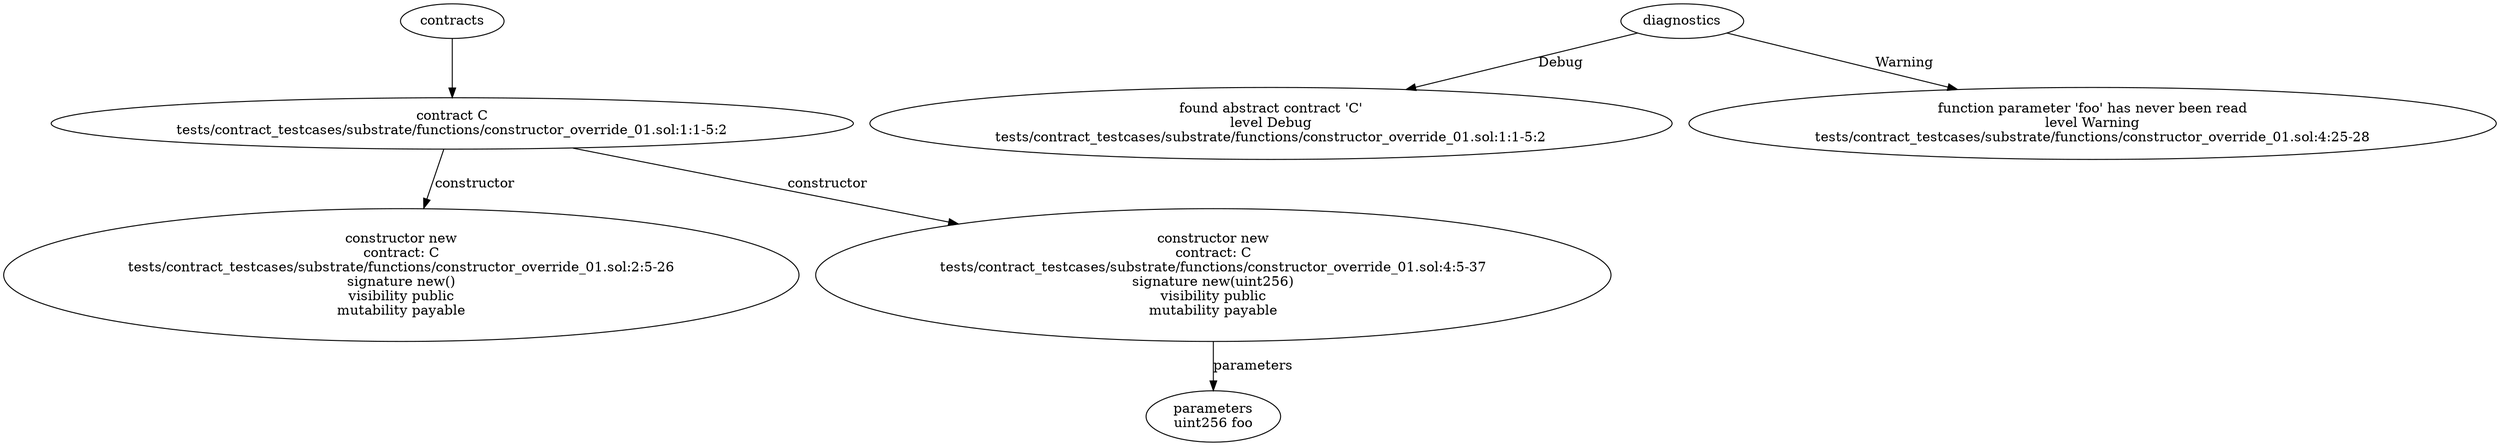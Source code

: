 strict digraph "tests/contract_testcases/substrate/functions/constructor_override_01.sol" {
	contract [label="contract C\ntests/contract_testcases/substrate/functions/constructor_override_01.sol:1:1-5:2"]
	new [label="constructor new\ncontract: C\ntests/contract_testcases/substrate/functions/constructor_override_01.sol:2:5-26\nsignature new()\nvisibility public\nmutability payable"]
	new_3 [label="constructor new\ncontract: C\ntests/contract_testcases/substrate/functions/constructor_override_01.sol:4:5-37\nsignature new(uint256)\nvisibility public\nmutability payable"]
	parameters [label="parameters\nuint256 foo"]
	diagnostic [label="found abstract contract 'C'\nlevel Debug\ntests/contract_testcases/substrate/functions/constructor_override_01.sol:1:1-5:2"]
	diagnostic_7 [label="function parameter 'foo' has never been read\nlevel Warning\ntests/contract_testcases/substrate/functions/constructor_override_01.sol:4:25-28"]
	contracts -> contract
	contract -> new [label="constructor"]
	contract -> new_3 [label="constructor"]
	new_3 -> parameters [label="parameters"]
	diagnostics -> diagnostic [label="Debug"]
	diagnostics -> diagnostic_7 [label="Warning"]
}
